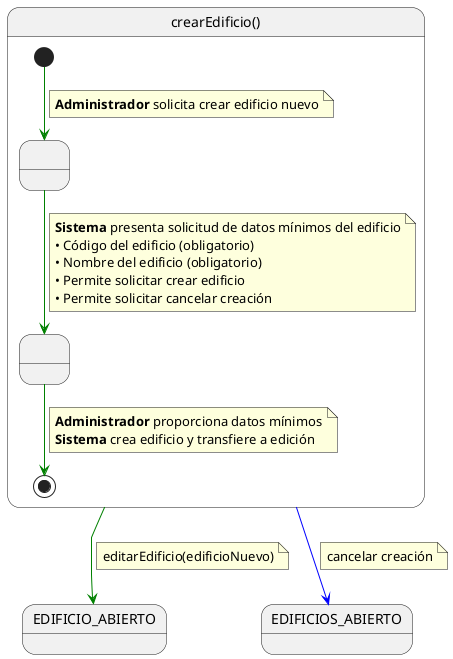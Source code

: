 @startuml crearEdificio

skinparam linetype polyline

state crearEdificio as "crearEdificio()" {

    state " " as SolicitandoDatos
    state " " as CreandoEdificio

    [*] -[#green]-> SolicitandoDatos 
    note on link
    <b>Administrador</b> solicita crear edificio nuevo
    end note    
    
    SolicitandoDatos -[#green]-> CreandoEdificio
    note on link
    <b>Sistema</b> presenta solicitud de datos mínimos del edificio
    • Código del edificio (obligatorio)
    • Nombre del edificio (obligatorio)
    • Permite solicitar crear edificio
    • Permite solicitar cancelar creación
    end note
    
    CreandoEdificio -[#green]-> [*]
    note on link
    <b>Administrador</b> proporciona datos mínimos
    <b>Sistema</b> crea edificio y transfiere a edición
    end note
}

crearEdificio -[#green]-> EDIFICIO_ABIERTO
note on link
editarEdificio(edificioNuevo)
end note

crearEdificio -[#blue]-> EDIFICIOS_ABIERTO
note on link
cancelar creación
end note

@enduml